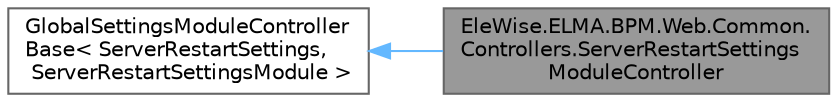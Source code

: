 digraph "EleWise.ELMA.BPM.Web.Common.Controllers.ServerRestartSettingsModuleController"
{
 // LATEX_PDF_SIZE
  bgcolor="transparent";
  edge [fontname=Helvetica,fontsize=10,labelfontname=Helvetica,labelfontsize=10];
  node [fontname=Helvetica,fontsize=10,shape=box,height=0.2,width=0.4];
  rankdir="LR";
  Node1 [id="Node000001",label="EleWise.ELMA.BPM.Web.Common.\lControllers.ServerRestartSettings\lModuleController",height=0.2,width=0.4,color="gray40", fillcolor="grey60", style="filled", fontcolor="black",tooltip="Контроллер, содержащий методы отображения настроек планировщика перезапуска сервера ServerRestartSett..."];
  Node2 -> Node1 [id="edge1_Node000001_Node000002",dir="back",color="steelblue1",style="solid",tooltip=" "];
  Node2 [id="Node000002",label="GlobalSettingsModuleController\lBase\< ServerRestartSettings,\l ServerRestartSettingsModule \>",height=0.2,width=0.4,color="gray40", fillcolor="white", style="filled",tooltip=" "];
}
